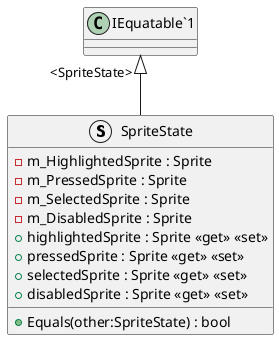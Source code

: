 @startuml
struct SpriteState {
    - m_HighlightedSprite : Sprite
    - m_PressedSprite : Sprite
    - m_SelectedSprite : Sprite
    - m_DisabledSprite : Sprite
    + highlightedSprite : Sprite <<get>> <<set>>
    + pressedSprite : Sprite <<get>> <<set>>
    + selectedSprite : Sprite <<get>> <<set>>
    + disabledSprite : Sprite <<get>> <<set>>
    + Equals(other:SpriteState) : bool
}
"IEquatable`1" "<SpriteState>" <|-- SpriteState
@enduml
